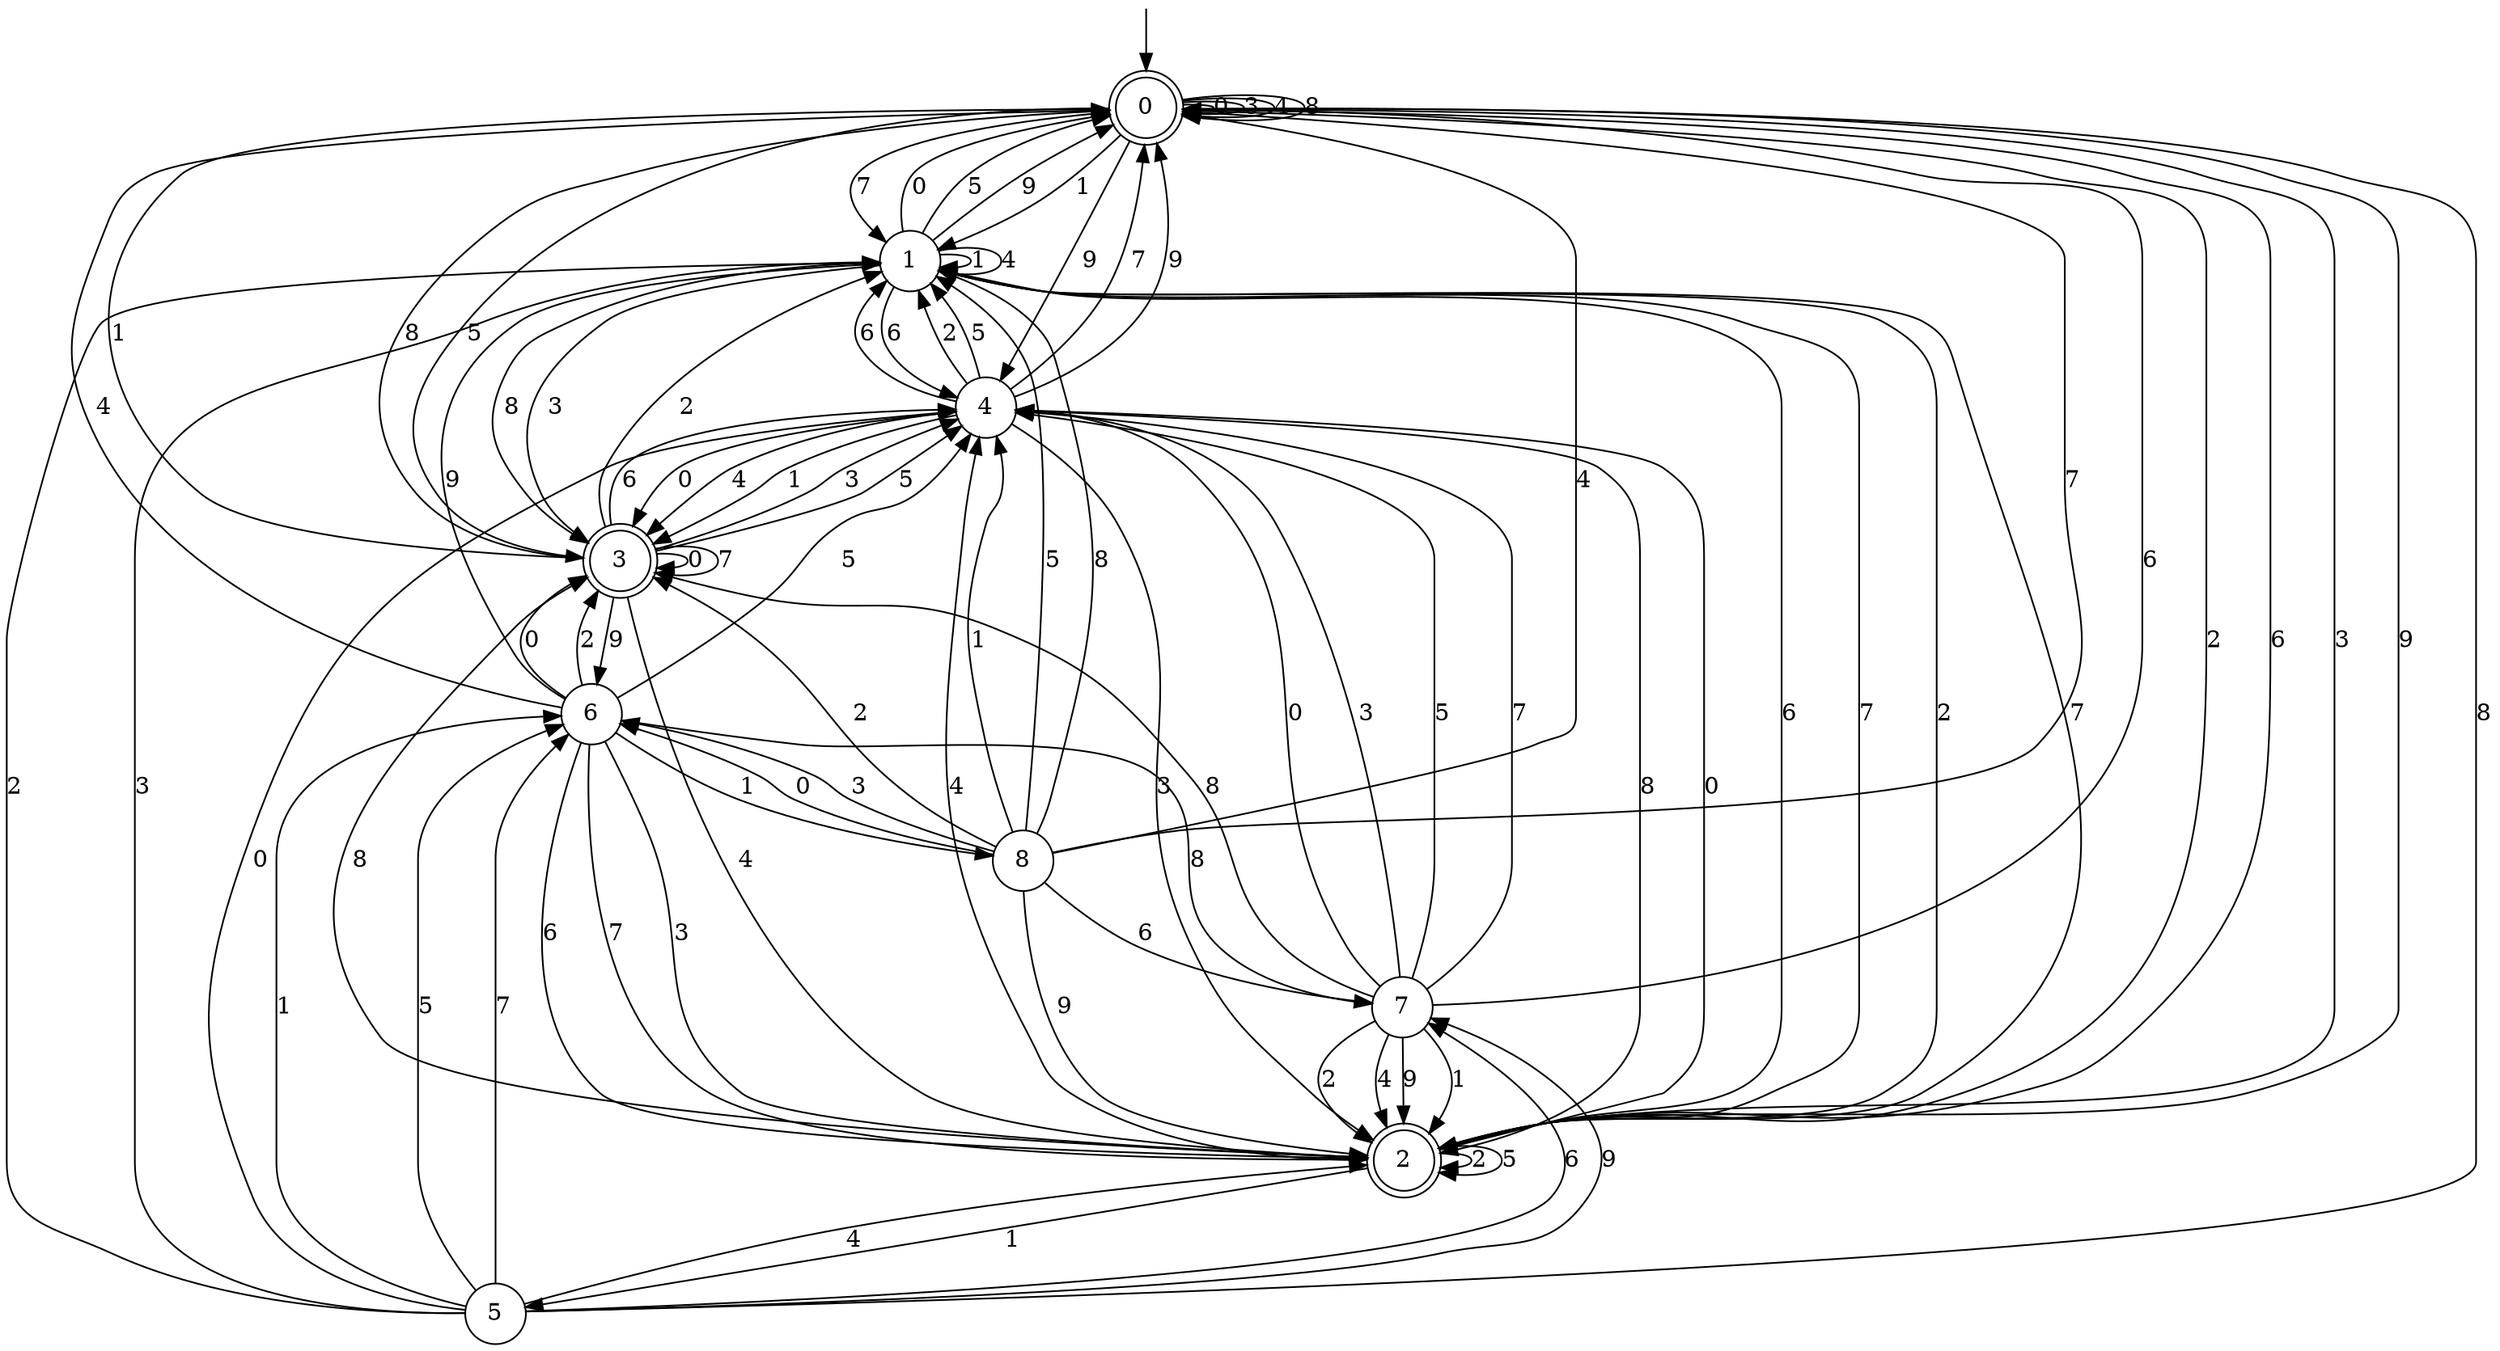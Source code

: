 digraph g {

	s0 [shape="doublecircle" label="0"];
	s1 [shape="circle" label="1"];
	s2 [shape="doublecircle" label="2"];
	s3 [shape="doublecircle" label="3"];
	s4 [shape="circle" label="4"];
	s5 [shape="circle" label="5"];
	s6 [shape="circle" label="6"];
	s7 [shape="circle" label="7"];
	s8 [shape="circle" label="8"];
	s0 -> s0 [label="0"];
	s0 -> s1 [label="1"];
	s0 -> s2 [label="2"];
	s0 -> s0 [label="3"];
	s0 -> s0 [label="4"];
	s0 -> s3 [label="5"];
	s0 -> s2 [label="6"];
	s0 -> s1 [label="7"];
	s0 -> s0 [label="8"];
	s0 -> s4 [label="9"];
	s1 -> s0 [label="0"];
	s1 -> s1 [label="1"];
	s1 -> s2 [label="2"];
	s1 -> s3 [label="3"];
	s1 -> s1 [label="4"];
	s1 -> s0 [label="5"];
	s1 -> s4 [label="6"];
	s1 -> s2 [label="7"];
	s1 -> s3 [label="8"];
	s1 -> s0 [label="9"];
	s2 -> s4 [label="0"];
	s2 -> s5 [label="1"];
	s2 -> s2 [label="2"];
	s2 -> s0 [label="3"];
	s2 -> s4 [label="4"];
	s2 -> s2 [label="5"];
	s2 -> s1 [label="6"];
	s2 -> s1 [label="7"];
	s2 -> s3 [label="8"];
	s2 -> s0 [label="9"];
	s3 -> s3 [label="0"];
	s3 -> s0 [label="1"];
	s3 -> s1 [label="2"];
	s3 -> s4 [label="3"];
	s3 -> s2 [label="4"];
	s3 -> s4 [label="5"];
	s3 -> s4 [label="6"];
	s3 -> s3 [label="7"];
	s3 -> s0 [label="8"];
	s3 -> s6 [label="9"];
	s4 -> s3 [label="0"];
	s4 -> s3 [label="1"];
	s4 -> s1 [label="2"];
	s4 -> s2 [label="3"];
	s4 -> s3 [label="4"];
	s4 -> s1 [label="5"];
	s4 -> s1 [label="6"];
	s4 -> s0 [label="7"];
	s4 -> s2 [label="8"];
	s4 -> s0 [label="9"];
	s5 -> s4 [label="0"];
	s5 -> s6 [label="1"];
	s5 -> s1 [label="2"];
	s5 -> s1 [label="3"];
	s5 -> s2 [label="4"];
	s5 -> s6 [label="5"];
	s5 -> s7 [label="6"];
	s5 -> s6 [label="7"];
	s5 -> s0 [label="8"];
	s5 -> s7 [label="9"];
	s6 -> s3 [label="0"];
	s6 -> s8 [label="1"];
	s6 -> s3 [label="2"];
	s6 -> s2 [label="3"];
	s6 -> s0 [label="4"];
	s6 -> s4 [label="5"];
	s6 -> s2 [label="6"];
	s6 -> s2 [label="7"];
	s6 -> s7 [label="8"];
	s6 -> s1 [label="9"];
	s7 -> s4 [label="0"];
	s7 -> s2 [label="1"];
	s7 -> s2 [label="2"];
	s7 -> s4 [label="3"];
	s7 -> s2 [label="4"];
	s7 -> s4 [label="5"];
	s7 -> s0 [label="6"];
	s7 -> s4 [label="7"];
	s7 -> s3 [label="8"];
	s7 -> s2 [label="9"];
	s8 -> s6 [label="0"];
	s8 -> s4 [label="1"];
	s8 -> s3 [label="2"];
	s8 -> s6 [label="3"];
	s8 -> s0 [label="4"];
	s8 -> s1 [label="5"];
	s8 -> s7 [label="6"];
	s8 -> s0 [label="7"];
	s8 -> s1 [label="8"];
	s8 -> s2 [label="9"];

__start0 [label="" shape="none" width="0" height="0"];
__start0 -> s0;

}
